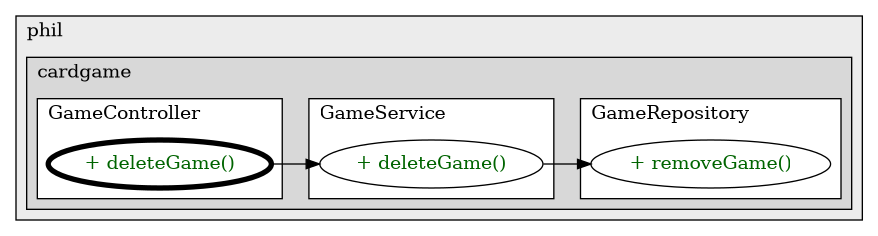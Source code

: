 @startuml

/' diagram meta data start
config=CallConfiguration;
{
  "rootMethod": "com.phil.cardgame.controller.GameController#deleteGame(long)",
  "projectClassification": {
    "searchMode": "OpenProject", // OpenProject, AllProjects
    "includedProjects": "",
    "pathEndKeywords": "*.impl",
    "isClientPath": "",
    "isClientName": "",
    "isTestPath": "",
    "isTestName": "",
    "isMappingPath": "",
    "isMappingName": "",
    "isDataAccessPath": "",
    "isDataAccessName": "",
    "isDataStructurePath": "",
    "isDataStructureName": "",
    "isInterfaceStructuresPath": "",
    "isInterfaceStructuresName": "",
    "isEntryPointPath": "",
    "isEntryPointName": "",
    "treatFinalFieldsAsMandatory": false
  },
  "graphRestriction": {
    "classPackageExcludeFilter": "",
    "classPackageIncludeFilter": "",
    "classNameExcludeFilter": "",
    "classNameIncludeFilter": "",
    "methodNameExcludeFilter": "",
    "methodNameIncludeFilter": "",
    "removeByInheritance": "", // inheritance/annotation based filtering is done in a second step
    "removeByAnnotation": "",
    "removeByClassPackage": "", // cleanup the graph after inheritance/annotation based filtering is done
    "removeByClassName": "",
    "cutMappings": false,
    "cutEnum": true,
    "cutTests": true,
    "cutClient": true,
    "cutDataAccess": true,
    "cutInterfaceStructures": true,
    "cutDataStructures": true,
    "cutGetterAndSetter": true,
    "cutConstructors": true
  },
  "graphTraversal": {
    "forwardDepth": 3,
    "backwardDepth": 3,
    "classPackageExcludeFilter": "",
    "classPackageIncludeFilter": "",
    "classNameExcludeFilter": "",
    "classNameIncludeFilter": "",
    "methodNameExcludeFilter": "",
    "methodNameIncludeFilter": "",
    "hideMappings": false,
    "hideDataStructures": false,
    "hidePrivateMethods": true,
    "hideInterfaceCalls": true, // indirection: implementation -> interface (is hidden) -> implementation
    "onlyShowApplicationEntryPoints": false, // root node is included
    "useMethodCallsForStructureDiagram": "ForwardOnly" // ForwardOnly, BothDirections, No
  },
  "details": {
    "aggregation": "GroupByClass", // ByClass, GroupByClass, None
    "showMethodParametersTypes": false,
    "showMethodParametersNames": false,
    "showMethodReturnType": false,
    "showPackageLevels": 2,
    "showCallOrder": false,
    "edgeMode": "MethodsOnly", // TypesOnly, MethodsOnly, TypesAndMethods, MethodsAndDirectTypeUsage
    "showDetailedClassStructure": false
  },
  "rootClass": "com.phil.cardgame.controller.GameController",
  "extensionCallbackMethod": "" // qualified.class.name#methodName - signature: public static String method(String)
}
diagram meta data end '/



digraph g {
    rankdir="LR"
    splines=polyline
    

'nodes 
subgraph cluster_3439899 { 
   	label=phil
	labeljust=l
	fillcolor="#ececec"
	style=filled
   
   subgraph cluster_1042137717 { 
   	label=cardgame
	labeljust=l
	fillcolor="#d8d8d8"
	style=filled
   
   subgraph cluster_1996912228 { 
   	label=GameService
	labeljust=l
	fillcolor=white
	style=filled
   
   GameService1212360817XXXdeleteGame3327612[
	label="+ deleteGame()"
	style=filled
	fillcolor=white
	tooltip="GameService

null"
	fontcolor=darkgreen
];
} 

subgraph cluster_873834886 { 
   	label=GameRepository
	labeljust=l
	fillcolor=white
	style=filled
   
   GameRepository1680415696XXXremoveGame3327612[
	label="+ removeGame()"
	style=filled
	fillcolor=white
	tooltip="GameRepository

null"
	fontcolor=darkgreen
];
} 

subgraph cluster_94529594 { 
   	label=GameController
	labeljust=l
	fillcolor=white
	style=filled
   
   GameController1301179522XXXdeleteGame3327612[
	label="+ deleteGame()"
	style=filled
	fillcolor=white
	tooltip="GameController

null"
	penwidth=4
	fontcolor=darkgreen
];
} 
} 
} 

'edges    
GameController1301179522XXXdeleteGame3327612 -> GameService1212360817XXXdeleteGame3327612;
GameService1212360817XXXdeleteGame3327612 -> GameRepository1680415696XXXremoveGame3327612;
    
}
@enduml